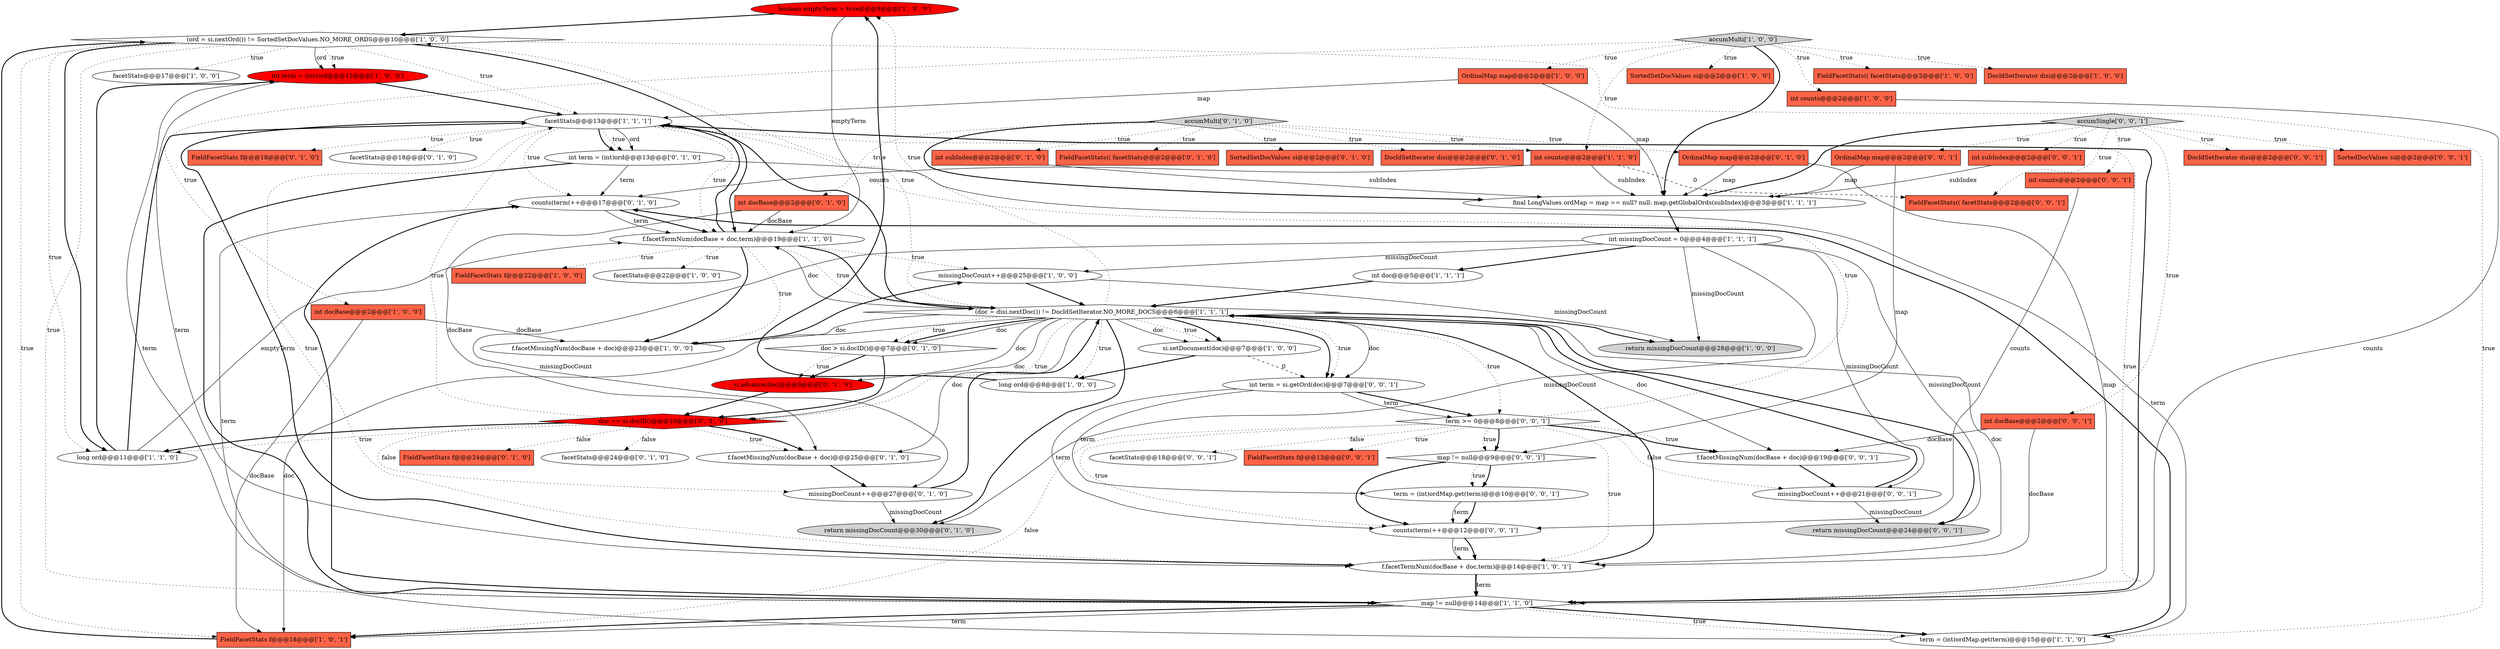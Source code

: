 digraph {
18 [style = filled, label = "boolean emptyTerm = true@@@9@@@['1', '0', '0']", fillcolor = red, shape = ellipse image = "AAA1AAABBB1BBB"];
14 [style = filled, label = "int term = (int)ord@@@12@@@['1', '0', '0']", fillcolor = red, shape = ellipse image = "AAA1AAABBB1BBB"];
29 [style = filled, label = "FieldFacetStats f@@@18@@@['1', '0', '1']", fillcolor = tomato, shape = box image = "AAA0AAABBB1BBB"];
61 [style = filled, label = "map != null@@@9@@@['0', '0', '1']", fillcolor = white, shape = diamond image = "AAA0AAABBB3BBB"];
52 [style = filled, label = "FieldFacetStats f@@@13@@@['0', '0', '1']", fillcolor = tomato, shape = box image = "AAA0AAABBB3BBB"];
48 [style = filled, label = "f.facetMissingNum(docBase + doc)@@@25@@@['0', '1', '0']", fillcolor = white, shape = ellipse image = "AAA0AAABBB2BBB"];
10 [style = filled, label = "return missingDocCount@@@28@@@['1', '0', '0']", fillcolor = lightgray, shape = ellipse image = "AAA0AAABBB1BBB"];
37 [style = filled, label = "int docBase@@@2@@@['0', '1', '0']", fillcolor = tomato, shape = box image = "AAA0AAABBB2BBB"];
9 [style = filled, label = "si.setDocument(doc)@@@7@@@['1', '0', '0']", fillcolor = white, shape = ellipse image = "AAA0AAABBB1BBB"];
24 [style = filled, label = "missingDocCount++@@@25@@@['1', '0', '0']", fillcolor = white, shape = ellipse image = "AAA0AAABBB1BBB"];
49 [style = filled, label = "facetStats@@@18@@@['0', '0', '1']", fillcolor = white, shape = ellipse image = "AAA0AAABBB3BBB"];
2 [style = filled, label = "(ord = si.nextOrd()) != SortedSetDocValues.NO_MORE_ORDS@@@10@@@['1', '0', '0']", fillcolor = white, shape = diamond image = "AAA0AAABBB1BBB"];
44 [style = filled, label = "int subIndex@@@2@@@['0', '1', '0']", fillcolor = tomato, shape = box image = "AAA0AAABBB2BBB"];
58 [style = filled, label = "int subIndex@@@2@@@['0', '0', '1']", fillcolor = tomato, shape = box image = "AAA0AAABBB3BBB"];
45 [style = filled, label = "FieldFacetStats f@@@24@@@['0', '1', '0']", fillcolor = tomato, shape = box image = "AAA0AAABBB2BBB"];
31 [style = filled, label = "accumMulti['0', '1', '0']", fillcolor = lightgray, shape = diamond image = "AAA0AAABBB2BBB"];
53 [style = filled, label = "int counts@@@2@@@['0', '0', '1']", fillcolor = tomato, shape = box image = "AAA0AAABBB3BBB"];
42 [style = filled, label = "facetStats@@@24@@@['0', '1', '0']", fillcolor = white, shape = ellipse image = "AAA0AAABBB2BBB"];
26 [style = filled, label = "int counts@@@2@@@['1', '0', '0']", fillcolor = tomato, shape = box image = "AAA0AAABBB1BBB"];
21 [style = filled, label = "accumMulti['1', '0', '0']", fillcolor = lightgray, shape = diamond image = "AAA0AAABBB1BBB"];
12 [style = filled, label = "f.facetMissingNum(docBase + doc)@@@23@@@['1', '0', '0']", fillcolor = white, shape = ellipse image = "AAA0AAABBB1BBB"];
13 [style = filled, label = "OrdinalMap map@@@2@@@['1', '0', '0']", fillcolor = tomato, shape = box image = "AAA0AAABBB1BBB"];
16 [style = filled, label = "FieldFacetStats f@@@22@@@['1', '0', '0']", fillcolor = tomato, shape = box image = "AAA0AAABBB1BBB"];
43 [style = filled, label = "doc > si.docID()@@@7@@@['0', '1', '0']", fillcolor = white, shape = diamond image = "AAA0AAABBB2BBB"];
15 [style = filled, label = "facetStats@@@17@@@['1', '0', '0']", fillcolor = white, shape = ellipse image = "AAA0AAABBB1BBB"];
32 [style = filled, label = "si.advance(doc)@@@8@@@['0', '1', '0']", fillcolor = red, shape = ellipse image = "AAA1AAABBB2BBB"];
23 [style = filled, label = "term = (int)ordMap.get(term)@@@15@@@['1', '1', '0']", fillcolor = white, shape = ellipse image = "AAA0AAABBB1BBB"];
62 [style = filled, label = "f.facetMissingNum(docBase + doc)@@@19@@@['0', '0', '1']", fillcolor = white, shape = ellipse image = "AAA0AAABBB3BBB"];
65 [style = filled, label = "FieldFacetStats(( facetStats@@@2@@@['0', '0', '1']", fillcolor = tomato, shape = box image = "AAA0AAABBB3BBB"];
34 [style = filled, label = "return missingDocCount@@@30@@@['0', '1', '0']", fillcolor = lightgray, shape = ellipse image = "AAA0AAABBB2BBB"];
38 [style = filled, label = "counts(term(++@@@17@@@['0', '1', '0']", fillcolor = white, shape = ellipse image = "AAA0AAABBB2BBB"];
33 [style = filled, label = "FieldFacetStats(( facetStats@@@2@@@['0', '1', '0']", fillcolor = tomato, shape = box image = "AAA0AAABBB2BBB"];
27 [style = filled, label = "int counts@@@2@@@['1', '1', '0']", fillcolor = tomato, shape = box image = "AAA0AAABBB1BBB"];
55 [style = filled, label = "OrdinalMap map@@@2@@@['0', '0', '1']", fillcolor = tomato, shape = box image = "AAA0AAABBB3BBB"];
28 [style = filled, label = "f.facetTermNum(docBase + doc,term)@@@19@@@['1', '1', '0']", fillcolor = white, shape = ellipse image = "AAA0AAABBB1BBB"];
36 [style = filled, label = "int term = (int)ord@@@13@@@['0', '1', '0']", fillcolor = white, shape = ellipse image = "AAA0AAABBB2BBB"];
47 [style = filled, label = "FieldFacetStats f@@@18@@@['0', '1', '0']", fillcolor = tomato, shape = box image = "AAA0AAABBB2BBB"];
63 [style = filled, label = "int term = si.getOrd(doc)@@@7@@@['0', '0', '1']", fillcolor = white, shape = ellipse image = "AAA0AAABBB3BBB"];
41 [style = filled, label = "SortedSetDocValues si@@@2@@@['0', '1', '0']", fillcolor = tomato, shape = box image = "AAA0AAABBB2BBB"];
51 [style = filled, label = "SortedDocValues si@@@2@@@['0', '0', '1']", fillcolor = tomato, shape = box image = "AAA0AAABBB3BBB"];
40 [style = filled, label = "DocIdSetIterator disi@@@2@@@['0', '1', '0']", fillcolor = tomato, shape = box image = "AAA0AAABBB2BBB"];
54 [style = filled, label = "return missingDocCount@@@24@@@['0', '0', '1']", fillcolor = lightgray, shape = ellipse image = "AAA0AAABBB3BBB"];
22 [style = filled, label = "final LongValues ordMap = map == null? null: map.getGlobalOrds(subIndex)@@@3@@@['1', '1', '1']", fillcolor = white, shape = ellipse image = "AAA0AAABBB1BBB"];
35 [style = filled, label = "facetStats@@@18@@@['0', '1', '0']", fillcolor = white, shape = ellipse image = "AAA0AAABBB2BBB"];
57 [style = filled, label = "term = (int)ordMap.get(term)@@@10@@@['0', '0', '1']", fillcolor = white, shape = ellipse image = "AAA0AAABBB3BBB"];
56 [style = filled, label = "DocIdSetIterator disi@@@2@@@['0', '0', '1']", fillcolor = tomato, shape = box image = "AAA0AAABBB3BBB"];
5 [style = filled, label = "int doc@@@5@@@['1', '1', '1']", fillcolor = white, shape = ellipse image = "AAA0AAABBB1BBB"];
8 [style = filled, label = "FieldFacetStats(( facetStats@@@2@@@['1', '0', '0']", fillcolor = tomato, shape = box image = "AAA0AAABBB1BBB"];
7 [style = filled, label = "int docBase@@@2@@@['1', '0', '0']", fillcolor = tomato, shape = box image = "AAA0AAABBB1BBB"];
0 [style = filled, label = "(doc = disi.nextDoc()) != DocIdSetIterator.NO_MORE_DOCS@@@6@@@['1', '1', '1']", fillcolor = white, shape = diamond image = "AAA0AAABBB1BBB"];
4 [style = filled, label = "long ord@@@8@@@['1', '0', '0']", fillcolor = white, shape = ellipse image = "AAA0AAABBB1BBB"];
11 [style = filled, label = "facetStats@@@13@@@['1', '1', '1']", fillcolor = white, shape = ellipse image = "AAA0AAABBB1BBB"];
46 [style = filled, label = "missingDocCount++@@@27@@@['0', '1', '0']", fillcolor = white, shape = ellipse image = "AAA0AAABBB2BBB"];
60 [style = filled, label = "accumSingle['0', '0', '1']", fillcolor = lightgray, shape = diamond image = "AAA0AAABBB3BBB"];
59 [style = filled, label = "counts(term(++@@@12@@@['0', '0', '1']", fillcolor = white, shape = ellipse image = "AAA0AAABBB3BBB"];
20 [style = filled, label = "DocIdSetIterator disi@@@2@@@['1', '0', '0']", fillcolor = tomato, shape = box image = "AAA0AAABBB1BBB"];
64 [style = filled, label = "missingDocCount++@@@21@@@['0', '0', '1']", fillcolor = white, shape = ellipse image = "AAA0AAABBB3BBB"];
50 [style = filled, label = "int docBase@@@2@@@['0', '0', '1']", fillcolor = tomato, shape = box image = "AAA0AAABBB3BBB"];
3 [style = filled, label = "map != null@@@14@@@['1', '1', '0']", fillcolor = white, shape = diamond image = "AAA0AAABBB1BBB"];
39 [style = filled, label = "OrdinalMap map@@@2@@@['0', '1', '0']", fillcolor = tomato, shape = box image = "AAA0AAABBB2BBB"];
25 [style = filled, label = "facetStats@@@22@@@['1', '0', '0']", fillcolor = white, shape = ellipse image = "AAA0AAABBB1BBB"];
66 [style = filled, label = "term >= 0@@@8@@@['0', '0', '1']", fillcolor = white, shape = diamond image = "AAA0AAABBB3BBB"];
30 [style = filled, label = "doc == si.docID()@@@10@@@['0', '1', '0']", fillcolor = red, shape = diamond image = "AAA1AAABBB2BBB"];
1 [style = filled, label = "f.facetTermNum(docBase + doc,term)@@@14@@@['1', '0', '1']", fillcolor = white, shape = ellipse image = "AAA0AAABBB1BBB"];
19 [style = filled, label = "long ord@@@11@@@['1', '1', '0']", fillcolor = white, shape = ellipse image = "AAA0AAABBB1BBB"];
6 [style = filled, label = "int missingDocCount = 0@@@4@@@['1', '1', '1']", fillcolor = white, shape = ellipse image = "AAA0AAABBB1BBB"];
17 [style = filled, label = "SortedSetDocValues si@@@2@@@['1', '0', '0']", fillcolor = tomato, shape = box image = "AAA0AAABBB1BBB"];
36->38 [style = solid, label="term"];
19->28 [style = solid, label="emptyTerm"];
27->22 [style = solid, label="subIndex"];
46->34 [style = solid, label="missingDocCount"];
46->0 [style = bold, label=""];
1->3 [style = solid, label="term"];
11->1 [style = dotted, label="true"];
28->25 [style = dotted, label="true"];
21->8 [style = dotted, label="true"];
14->3 [style = solid, label="term"];
2->15 [style = dotted, label="true"];
60->22 [style = bold, label=""];
28->16 [style = dotted, label="true"];
21->27 [style = dotted, label="true"];
2->23 [style = dotted, label="true"];
60->50 [style = dotted, label="true"];
19->11 [style = bold, label=""];
61->57 [style = bold, label=""];
66->62 [style = bold, label=""];
39->22 [style = solid, label="map"];
50->1 [style = solid, label="docBase"];
6->34 [style = solid, label="missingDocCount"];
57->59 [style = bold, label=""];
3->38 [style = bold, label=""];
61->59 [style = bold, label=""];
11->36 [style = bold, label=""];
2->11 [style = dotted, label="true"];
60->58 [style = dotted, label="true"];
28->0 [style = bold, label=""];
66->49 [style = dotted, label="false"];
14->1 [style = solid, label="term"];
0->62 [style = solid, label="doc"];
29->2 [style = bold, label=""];
63->66 [style = bold, label=""];
21->26 [style = dotted, label="true"];
5->0 [style = bold, label=""];
24->10 [style = solid, label="missingDocCount"];
3->29 [style = solid, label="term"];
0->32 [style = solid, label="doc"];
21->7 [style = dotted, label="true"];
59->1 [style = bold, label=""];
31->27 [style = dotted, label="true"];
66->52 [style = dotted, label="true"];
11->28 [style = dotted, label="true"];
58->22 [style = solid, label="subIndex"];
55->22 [style = solid, label="map"];
14->11 [style = bold, label=""];
2->28 [style = bold, label=""];
31->44 [style = dotted, label="true"];
11->36 [style = dotted, label="true"];
31->39 [style = dotted, label="true"];
2->3 [style = dotted, label="true"];
18->28 [style = solid, label="emptyTerm"];
64->0 [style = bold, label=""];
13->11 [style = solid, label="map"];
21->20 [style = dotted, label="true"];
2->29 [style = dotted, label="true"];
0->43 [style = dotted, label="true"];
38->28 [style = bold, label=""];
31->40 [style = dotted, label="true"];
24->0 [style = bold, label=""];
59->1 [style = solid, label="term"];
43->32 [style = bold, label=""];
30->19 [style = dotted, label="true"];
6->10 [style = solid, label="missingDocCount"];
0->66 [style = dotted, label="true"];
4->18 [style = bold, label=""];
21->17 [style = dotted, label="true"];
11->35 [style = dotted, label="true"];
1->0 [style = bold, label=""];
43->32 [style = dotted, label="true"];
30->42 [style = dotted, label="false"];
31->33 [style = dotted, label="true"];
13->22 [style = solid, label="map"];
0->34 [style = bold, label=""];
30->19 [style = bold, label=""];
3->23 [style = bold, label=""];
0->1 [style = solid, label="doc"];
28->24 [style = dotted, label="true"];
23->38 [style = solid, label="term"];
21->22 [style = bold, label=""];
0->48 [style = solid, label="doc"];
53->59 [style = solid, label="counts"];
27->65 [style = dashed, label="0"];
66->61 [style = bold, label=""];
57->59 [style = solid, label="term"];
21->13 [style = dotted, label="true"];
6->24 [style = solid, label="missingDocCount"];
7->12 [style = solid, label="docBase"];
0->30 [style = solid, label="doc"];
50->62 [style = solid, label="docBase"];
64->54 [style = solid, label="missingDocCount"];
3->29 [style = bold, label=""];
2->19 [style = dotted, label="true"];
22->6 [style = bold, label=""];
11->38 [style = dotted, label="true"];
3->23 [style = dotted, label="true"];
0->63 [style = solid, label="doc"];
60->56 [style = dotted, label="true"];
0->18 [style = dotted, label="true"];
66->29 [style = dotted, label="false"];
38->28 [style = solid, label="term"];
39->3 [style = solid, label="map"];
0->43 [style = bold, label=""];
0->4 [style = dotted, label="true"];
1->3 [style = bold, label=""];
12->24 [style = bold, label=""];
28->12 [style = bold, label=""];
32->30 [style = bold, label=""];
36->23 [style = solid, label="term"];
0->30 [style = dotted, label="true"];
48->46 [style = bold, label=""];
0->29 [style = solid, label="doc"];
27->38 [style = solid, label="counts"];
6->5 [style = bold, label=""];
61->57 [style = dotted, label="true"];
37->28 [style = solid, label="docBase"];
9->63 [style = dashed, label="0"];
19->14 [style = bold, label=""];
11->3 [style = bold, label=""];
26->3 [style = solid, label="counts"];
6->46 [style = solid, label="missingDocCount"];
30->45 [style = dotted, label="false"];
0->12 [style = solid, label="doc"];
7->29 [style = solid, label="docBase"];
66->59 [style = dotted, label="true"];
0->63 [style = bold, label=""];
2->14 [style = dotted, label="true"];
0->54 [style = bold, label=""];
11->47 [style = dotted, label="true"];
44->22 [style = solid, label="subIndex"];
2->14 [style = solid, label="ord"];
30->11 [style = dotted, label="true"];
11->3 [style = dotted, label="true"];
0->9 [style = dotted, label="true"];
0->28 [style = solid, label="doc"];
28->12 [style = dotted, label="true"];
6->64 [style = solid, label="missingDocCount"];
60->51 [style = dotted, label="true"];
0->28 [style = dotted, label="true"];
0->9 [style = bold, label=""];
66->61 [style = dotted, label="true"];
2->19 [style = bold, label=""];
66->1 [style = dotted, label="true"];
66->62 [style = dotted, label="true"];
63->59 [style = solid, label="term"];
31->22 [style = bold, label=""];
31->37 [style = dotted, label="true"];
66->64 [style = dotted, label="false"];
11->1 [style = bold, label=""];
9->4 [style = bold, label=""];
28->11 [style = bold, label=""];
30->48 [style = dotted, label="true"];
6->54 [style = solid, label="missingDocCount"];
11->36 [style = solid, label="ord"];
60->65 [style = dotted, label="true"];
0->43 [style = solid, label="doc"];
66->11 [style = dotted, label="true"];
62->64 [style = bold, label=""];
18->2 [style = bold, label=""];
43->30 [style = bold, label=""];
63->57 [style = solid, label="term"];
0->10 [style = bold, label=""];
11->0 [style = bold, label=""];
60->55 [style = dotted, label="true"];
0->9 [style = solid, label="doc"];
23->38 [style = bold, label=""];
37->48 [style = solid, label="docBase"];
30->46 [style = dotted, label="false"];
63->66 [style = solid, label="term"];
60->53 [style = dotted, label="true"];
0->2 [style = dotted, label="true"];
30->48 [style = bold, label=""];
0->63 [style = dotted, label="true"];
31->41 [style = dotted, label="true"];
55->61 [style = solid, label="map"];
36->3 [style = bold, label=""];
}
